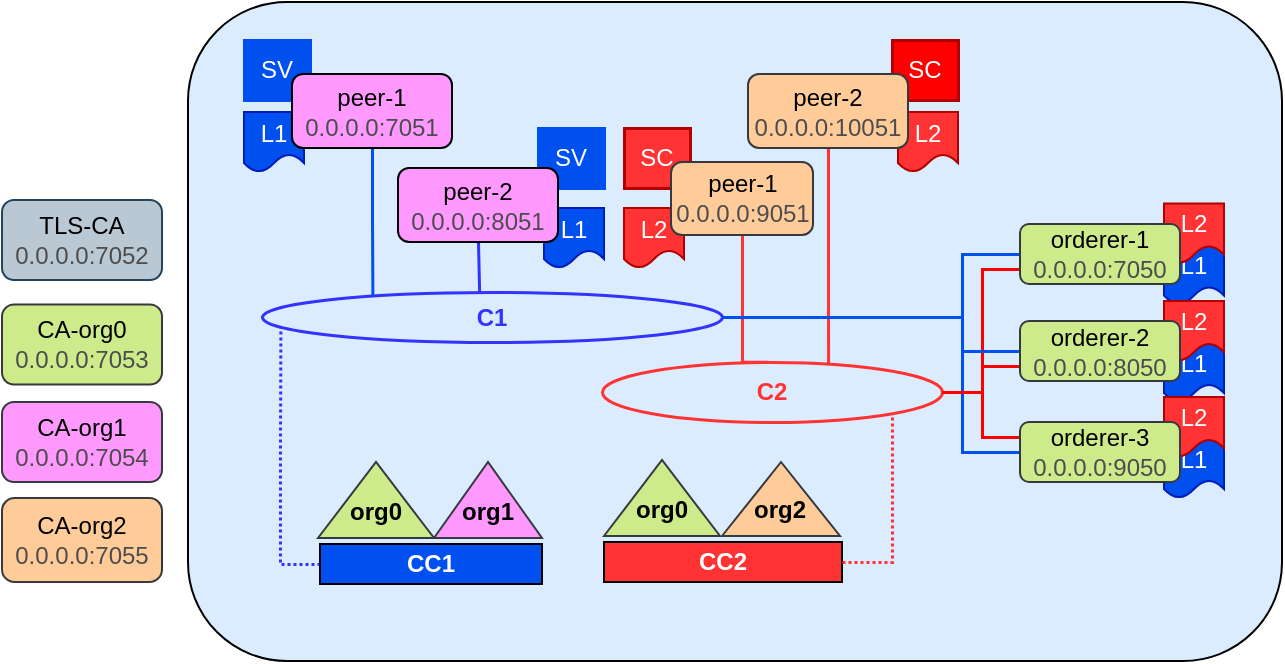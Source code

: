 <mxfile version="19.0.3" type="device"><diagram id="JXGDXN1t1CfWcfZSpP29" name="Page-1"><mxGraphModel dx="778" dy="538" grid="1" gridSize="10" guides="1" tooltips="1" connect="1" arrows="1" fold="1" page="1" pageScale="1" pageWidth="1169" pageHeight="827" math="0" shadow="0"><root><mxCell id="0"/><mxCell id="1" parent="0"/><mxCell id="VEHc4ffAzNuQ5ULbZsqk-1" value="" style="rounded=1;whiteSpace=wrap;html=1;fillColor=#DBECFF;strokeColor=#000000;" parent="1" vertex="1"><mxGeometry x="233" y="100" width="547" height="329.5" as="geometry"/></mxCell><mxCell id="VEHc4ffAzNuQ5ULbZsqk-50" value="L1" style="shape=document;whiteSpace=wrap;html=1;boundedLbl=1;fontColor=#ffffff;strokeColor=#001DBC;fillColor=#0050ef;" parent="1" vertex="1"><mxGeometry x="721" y="221.25" width="30" height="30" as="geometry"/></mxCell><mxCell id="VEHc4ffAzNuQ5ULbZsqk-46" value="L1" style="shape=document;whiteSpace=wrap;html=1;boundedLbl=1;fontColor=#ffffff;strokeColor=#001DBC;fillColor=#0050ef;" parent="1" vertex="1"><mxGeometry x="411" y="203" width="30" height="30" as="geometry"/></mxCell><mxCell id="VEHc4ffAzNuQ5ULbZsqk-43" value="L2" style="shape=document;whiteSpace=wrap;html=1;boundedLbl=1;fontColor=#ffffff;strokeColor=#B20000;fillColor=#FF3333;" parent="1" vertex="1"><mxGeometry x="588" y="155" width="30" height="30" as="geometry"/></mxCell><mxCell id="VEHc4ffAzNuQ5ULbZsqk-36" value="L1" style="shape=document;whiteSpace=wrap;html=1;boundedLbl=1;strokeColor=#001DBC;fillColor=#0050ef;fontColor=#ffffff;" parent="1" vertex="1"><mxGeometry x="261" y="155" width="30" height="30" as="geometry"/></mxCell><mxCell id="hs-67H3lRwKoeZThqfz--19" style="edgeStyle=orthogonalEdgeStyle;rounded=0;orthogonalLoop=1;jettySize=auto;html=1;exitX=1;exitY=0.5;exitDx=0;exitDy=0;entryX=0;entryY=0.5;entryDx=0;entryDy=0;fontColor=#FFFFFF;strokeColor=#0050EF;strokeWidth=1.5;endArrow=none;endFill=0;" parent="1" source="VEHc4ffAzNuQ5ULbZsqk-5" target="VEHc4ffAzNuQ5ULbZsqk-14" edge="1"><mxGeometry relative="1" as="geometry"><Array as="points"><mxPoint x="620" y="258"/><mxPoint x="620" y="226"/></Array></mxGeometry></mxCell><mxCell id="VEHc4ffAzNuQ5ULbZsqk-5" value="&lt;font color=&quot;#3333ff&quot;&gt;&lt;b&gt;C1&lt;/b&gt;&lt;/font&gt;" style="ellipse;whiteSpace=wrap;html=1;strokeColor=#3333FF;strokeWidth=1.5;fillColor=none;" parent="1" vertex="1"><mxGeometry x="270" y="245" width="230" height="25" as="geometry"/></mxCell><mxCell id="hs-67H3lRwKoeZThqfz--23" style="edgeStyle=orthogonalEdgeStyle;rounded=0;orthogonalLoop=1;jettySize=auto;html=1;exitX=1;exitY=0.5;exitDx=0;exitDy=0;entryX=0;entryY=0.75;entryDx=0;entryDy=0;fontColor=#FFFFFF;endArrow=none;endFill=0;strokeColor=#FF0000;strokeWidth=1.5;" parent="1" source="VEHc4ffAzNuQ5ULbZsqk-6" target="VEHc4ffAzNuQ5ULbZsqk-14" edge="1"><mxGeometry relative="1" as="geometry"><Array as="points"><mxPoint x="630" y="295"/><mxPoint x="630" y="234"/></Array></mxGeometry></mxCell><mxCell id="VEHc4ffAzNuQ5ULbZsqk-6" value="&lt;b&gt;&lt;font color=&quot;#ff3333&quot;&gt;C2&lt;/font&gt;&lt;/b&gt;" style="ellipse;whiteSpace=wrap;html=1;strokeColor=#FF3333;strokeWidth=1.5;gradientColor=none;fillColor=none;" parent="1" vertex="1"><mxGeometry x="440" y="280" width="170" height="30" as="geometry"/></mxCell><mxCell id="VEHc4ffAzNuQ5ULbZsqk-11" value="&lt;span style=&quot;font-weight: normal;&quot;&gt;CA-org0&lt;br&gt;&lt;font color=&quot;#4d4d4d&quot;&gt;0.0.0.0:7053&lt;/font&gt;&lt;br&gt;&lt;/span&gt;" style="rounded=1;whiteSpace=wrap;html=1;strokeColor=#36393d;fillColor=#cdeb8b;fontStyle=1" parent="1" vertex="1"><mxGeometry x="140" y="251.25" width="80" height="40" as="geometry"/></mxCell><mxCell id="VEHc4ffAzNuQ5ULbZsqk-12" value="&lt;span style=&quot;font-weight: normal;&quot;&gt;CA-org1&lt;br&gt;&lt;/span&gt;&lt;span style=&quot;color: rgb(77, 77, 77); font-weight: 400;&quot;&gt;0.0.0.0:7054&lt;/span&gt;&lt;span style=&quot;font-weight: normal;&quot;&gt;&lt;br&gt;&lt;/span&gt;" style="rounded=1;whiteSpace=wrap;html=1;strokeColor=#36393d;fillColor=#FF99FF;fontStyle=1" parent="1" vertex="1"><mxGeometry x="140" y="300" width="80" height="40" as="geometry"/></mxCell><mxCell id="VEHc4ffAzNuQ5ULbZsqk-13" value="CA-org2&lt;br&gt;&lt;span style=&quot;color: rgb(77, 77, 77);&quot;&gt;0.0.0.0:7055&lt;/span&gt;" style="rounded=1;whiteSpace=wrap;html=1;strokeColor=#36393d;fillColor=#ffcc99;" parent="1" vertex="1"><mxGeometry x="140" y="348" width="80" height="42" as="geometry"/></mxCell><mxCell id="VEHc4ffAzNuQ5ULbZsqk-20" value="" style="verticalLabelPosition=bottom;verticalAlign=top;html=1;shape=mxgraph.basic.acute_triangle;dx=0.5;strokeColor=#36393d;fillColor=#cdeb8b;" parent="1" vertex="1"><mxGeometry x="298" y="330" width="58" height="38" as="geometry"/></mxCell><mxCell id="VEHc4ffAzNuQ5ULbZsqk-21" value="&lt;b&gt;org0&lt;/b&gt;" style="text;html=1;strokeColor=none;fillColor=none;align=center;verticalAlign=middle;whiteSpace=wrap;rounded=0;" parent="1" vertex="1"><mxGeometry x="312" y="342" width="30" height="26" as="geometry"/></mxCell><mxCell id="VEHc4ffAzNuQ5ULbZsqk-26" value="" style="verticalLabelPosition=bottom;verticalAlign=top;html=1;shape=mxgraph.basic.acute_triangle;dx=0.5;strokeColor=#36393d;fillColor=#FF99FF;" parent="1" vertex="1"><mxGeometry x="356" y="330" width="54" height="38" as="geometry"/></mxCell><mxCell id="VEHc4ffAzNuQ5ULbZsqk-27" value="&lt;b&gt;org1&lt;/b&gt;" style="text;html=1;strokeColor=none;fillColor=none;align=center;verticalAlign=middle;whiteSpace=wrap;rounded=0;" parent="1" vertex="1"><mxGeometry x="368" y="342" width="30" height="26" as="geometry"/></mxCell><mxCell id="VEHc4ffAzNuQ5ULbZsqk-30" value="" style="verticalLabelPosition=bottom;verticalAlign=top;html=1;shape=mxgraph.basic.acute_triangle;dx=0.5;strokeColor=#36393d;fillColor=#ffcc99;" parent="1" vertex="1"><mxGeometry x="500" y="330" width="59" height="37" as="geometry"/></mxCell><mxCell id="VEHc4ffAzNuQ5ULbZsqk-31" value="&lt;b&gt;org2&lt;/b&gt;" style="text;html=1;strokeColor=none;fillColor=none;align=center;verticalAlign=middle;whiteSpace=wrap;rounded=0;" parent="1" vertex="1"><mxGeometry x="513.5" y="341" width="30" height="26" as="geometry"/></mxCell><mxCell id="VEHc4ffAzNuQ5ULbZsqk-34" style="edgeStyle=orthogonalEdgeStyle;rounded=0;orthogonalLoop=1;jettySize=auto;html=1;exitX=0;exitY=0.5;exitDx=0;exitDy=0;entryX=0.04;entryY=0.707;entryDx=0;entryDy=0;endArrow=none;endFill=0;strokeColor=#3333FF;fontColor=#3333FF;dashed=1;dashPattern=1 1;entryPerimeter=0;strokeWidth=1.5;" parent="1" source="VEHc4ffAzNuQ5ULbZsqk-32" target="VEHc4ffAzNuQ5ULbZsqk-5" edge="1"><mxGeometry relative="1" as="geometry"/></mxCell><mxCell id="VEHc4ffAzNuQ5ULbZsqk-32" value="&lt;font color=&quot;#ffffff&quot;&gt;&lt;b&gt;CC1&lt;/b&gt;&lt;/font&gt;" style="rounded=0;whiteSpace=wrap;html=1;strokeColor=#000000;fillColor=#0050EF;" parent="1" vertex="1"><mxGeometry x="299" y="371" width="111" height="20" as="geometry"/></mxCell><mxCell id="VEHc4ffAzNuQ5ULbZsqk-33" value="&lt;font color=&quot;#ffffff&quot;&gt;&lt;b&gt;CC2&lt;/b&gt;&lt;/font&gt;" style="rounded=0;whiteSpace=wrap;html=1;strokeColor=#000000;fillColor=#FF3333;" parent="1" vertex="1"><mxGeometry x="441" y="370" width="119" height="20" as="geometry"/></mxCell><mxCell id="VEHc4ffAzNuQ5ULbZsqk-35" style="edgeStyle=orthogonalEdgeStyle;rounded=0;orthogonalLoop=1;jettySize=auto;html=1;exitX=1;exitY=0.5;exitDx=0;exitDy=0;endArrow=none;endFill=0;strokeColor=#FF3333;fontColor=#3333FF;dashed=1;dashPattern=1 1;strokeWidth=1.5;entryX=1;entryY=1;entryDx=0;entryDy=0;" parent="1" source="VEHc4ffAzNuQ5ULbZsqk-33" target="VEHc4ffAzNuQ5ULbZsqk-6" edge="1"><mxGeometry relative="1" as="geometry"><mxPoint x="300" y="390" as="sourcePoint"/><mxPoint x="430" y="310" as="targetPoint"/><Array as="points"><mxPoint x="585" y="380"/><mxPoint x="585" y="306"/></Array></mxGeometry></mxCell><mxCell id="VEHc4ffAzNuQ5ULbZsqk-42" style="edgeStyle=orthogonalEdgeStyle;rounded=0;orthogonalLoop=1;jettySize=auto;html=1;exitX=0.5;exitY=1;exitDx=0;exitDy=0;entryX=0.665;entryY=0.033;entryDx=0;entryDy=0;entryPerimeter=0;fontColor=#3333FF;endArrow=none;endFill=0;strokeColor=#FF3333;fillColor=#f8cecc;strokeWidth=1.5;" parent="1" source="VEHc4ffAzNuQ5ULbZsqk-41" target="VEHc4ffAzNuQ5ULbZsqk-6" edge="1"><mxGeometry relative="1" as="geometry"><Array as="points"/></mxGeometry></mxCell><mxCell id="VEHc4ffAzNuQ5ULbZsqk-48" value="" style="endArrow=none;html=1;rounded=0;fontColor=#FF3333;strokeColor=#3333FF;exitX=0.472;exitY=-0.012;exitDx=0;exitDy=0;entryX=0.5;entryY=1;entryDx=0;entryDy=0;strokeWidth=1.5;exitPerimeter=0;" parent="1" source="VEHc4ffAzNuQ5ULbZsqk-5" target="OZdCRnEIEN1C-9DjHzib-1" edge="1"><mxGeometry width="50" height="50" relative="1" as="geometry"><mxPoint x="418.05" y="247.925" as="sourcePoint"/><mxPoint x="422" y="210" as="targetPoint"/></mxGeometry></mxCell><mxCell id="VEHc4ffAzNuQ5ULbZsqk-51" value="L2" style="shape=document;whiteSpace=wrap;html=1;boundedLbl=1;fontColor=#ffffff;strokeColor=#B20000;fillColor=#FF3333;" parent="1" vertex="1"><mxGeometry x="721" y="200.75" width="30" height="30" as="geometry"/></mxCell><mxCell id="VEHc4ffAzNuQ5ULbZsqk-56" value="L2" style="shape=document;whiteSpace=wrap;html=1;boundedLbl=1;fontColor=#ffffff;strokeColor=#B20000;fillColor=#FF3333;" parent="1" vertex="1"><mxGeometry x="451" y="203" width="30" height="30" as="geometry"/></mxCell><mxCell id="VEHc4ffAzNuQ5ULbZsqk-58" style="edgeStyle=orthogonalEdgeStyle;rounded=0;orthogonalLoop=1;jettySize=auto;html=1;exitX=0.5;exitY=1;exitDx=0;exitDy=0;fontColor=#000000;endArrow=none;endFill=0;strokeColor=#FF3333;strokeWidth=1.5;entryX=0.488;entryY=-0.004;entryDx=0;entryDy=0;entryPerimeter=0;" parent="1" source="VEHc4ffAzNuQ5ULbZsqk-57" target="VEHc4ffAzNuQ5ULbZsqk-6" edge="1"><mxGeometry relative="1" as="geometry"><mxPoint x="494" y="280" as="targetPoint"/><Array as="points"><mxPoint x="510" y="280"/></Array></mxGeometry></mxCell><mxCell id="VEHc4ffAzNuQ5ULbZsqk-59" value="TLS-CA&lt;br&gt;&lt;font color=&quot;#4d4d4d&quot;&gt;0.0.0.0:7052&lt;/font&gt;" style="rounded=1;whiteSpace=wrap;html=1;strokeColor=#23445d;fillColor=#bac8d3;" parent="1" vertex="1"><mxGeometry x="140" y="199" width="80" height="40" as="geometry"/></mxCell><mxCell id="hs-67H3lRwKoeZThqfz--2" value="SV" style="rounded=0;whiteSpace=wrap;html=1;fontColor=#FFFFFF;strokeColor=#0050EF;strokeWidth=1.5;fillColor=#0050EF;gradientColor=none;" parent="1" vertex="1"><mxGeometry x="261" y="119" width="33" height="30" as="geometry"/></mxCell><mxCell id="hs-67H3lRwKoeZThqfz--3" value="SV" style="rounded=0;whiteSpace=wrap;html=1;fontColor=#FFFFFF;strokeColor=#0050EF;strokeWidth=1.5;fillColor=#0050EF;gradientColor=none;" parent="1" vertex="1"><mxGeometry x="408" y="163" width="33" height="30" as="geometry"/></mxCell><mxCell id="hs-67H3lRwKoeZThqfz--4" value="SC" style="rounded=0;whiteSpace=wrap;html=1;fontColor=#FFFFFF;strokeColor=#B20000;strokeWidth=1.5;fillColor=#FF3333;gradientColor=none;" parent="1" vertex="1"><mxGeometry x="451" y="163" width="33" height="30" as="geometry"/></mxCell><mxCell id="VEHc4ffAzNuQ5ULbZsqk-57" value="peer-1&lt;br&gt;&lt;span style=&quot;color: rgb(77, 77, 77);&quot;&gt;0.0.0.0:9051&lt;/span&gt;" style="rounded=1;whiteSpace=wrap;html=1;strokeColor=#36393d;fillColor=#ffcc99;" parent="1" vertex="1"><mxGeometry x="474.5" y="180" width="71" height="36.5" as="geometry"/></mxCell><mxCell id="hs-67H3lRwKoeZThqfz--5" value="SC" style="rounded=0;whiteSpace=wrap;html=1;fontColor=#FFFFFF;strokeColor=#B20000;strokeWidth=1.5;fillColor=#FF0000;gradientColor=none;" parent="1" vertex="1"><mxGeometry x="585" y="119" width="33" height="30" as="geometry"/></mxCell><mxCell id="VEHc4ffAzNuQ5ULbZsqk-41" value="peer-2&lt;br&gt;&lt;span style=&quot;color: rgba(0, 0, 0, 0); font-family: monospace; font-size: 0px; text-align: start;&quot;&gt;%3CmxGraphModel%3E%3Croot%3E%3CmxCell%20id%3D%220%22%2F%3E%3CmxCell%20id%3D%221%22%20parent%3D%220%22%2F%3E%3CmxCell%20id%3D%222%22%20style%3D%22edgeStyle%3DorthogonalEdgeStyle%3Brounded%3D0%3BorthogonalLoop%3D1%3BjettySize%3Dauto%3Bhtml%3D1%3BexitX%3D0.5%3BexitY%3D1%3BexitDx%3D0%3BexitDy%3D0%3BentryX%3D0.266%3BentryY%3D0.065%3BentryDx%3D0%3BentryDy%3D0%3BentryPerimeter%3D0%3BendArrow%3Dnone%3BendFill%3D0%3BstrokeColor%3D%233333FF%3BstrokeWidth%3D1.5%3B%22%20edge%3D%221%22%20parent%3D%221%22%3E%3CmxGeometry%20relative%3D%221%22%20as%3D%22geometry%22%3E%3CArray%20as%3D%22points%22%3E%3CmxPoint%20x%3D%22331%22%20y%3D%22187%22%2F%3E%3CmxPoint%20x%3D%22331%22%20y%3D%22210%22%2F%3E%3CmxPoint%20x%3D%22330%22%20y%3D%22210%22%2F%3E%3CmxPoint%20x%3D%22330%22%20y%3D%22247%22%2F%3E%3C%2FArray%3E%3CmxPoint%20x%3D%22330.0%22%20y%3D%22187%22%20as%3D%22sourcePoint%22%2F%3E%3CmxPoint%20x%3D%22331.18%22%20y%3D%22246.625%22%20as%3D%22targetPoint%22%2F%3E%3C%2FmxGeometry%3E%3C%2FmxCell%3E%3C%2Froot%3E%3C%2FmxGraphModel%3E&lt;/span&gt;&lt;span style=&quot;color: rgb(77, 77, 77);&quot;&gt;0.0.0.0:10051&lt;/span&gt;&lt;span style=&quot;color: rgba(0, 0, 0, 0); font-family: monospace; font-size: 0px; text-align: start;&quot;&gt;&lt;br&gt;&lt;/span&gt;" style="rounded=1;whiteSpace=wrap;html=1;strokeColor=#36393d;fillColor=#ffcc99;" parent="1" vertex="1"><mxGeometry x="513" y="136" width="80" height="37" as="geometry"/></mxCell><mxCell id="hs-67H3lRwKoeZThqfz--15" value="L1" style="shape=document;whiteSpace=wrap;html=1;boundedLbl=1;fontColor=#ffffff;strokeColor=#001DBC;fillColor=#0050ef;" parent="1" vertex="1"><mxGeometry x="721" y="270" width="30" height="30" as="geometry"/></mxCell><mxCell id="hs-67H3lRwKoeZThqfz--16" value="L2" style="shape=document;whiteSpace=wrap;html=1;boundedLbl=1;fontColor=#ffffff;strokeColor=#B20000;fillColor=#FF3333;" parent="1" vertex="1"><mxGeometry x="721" y="249.5" width="30" height="30" as="geometry"/></mxCell><mxCell id="hs-67H3lRwKoeZThqfz--17" value="L1" style="shape=document;whiteSpace=wrap;html=1;boundedLbl=1;fontColor=#ffffff;strokeColor=#001DBC;fillColor=#0050ef;" parent="1" vertex="1"><mxGeometry x="721" y="318" width="30" height="30" as="geometry"/></mxCell><mxCell id="hs-67H3lRwKoeZThqfz--18" value="L2" style="shape=document;whiteSpace=wrap;html=1;boundedLbl=1;fontColor=#ffffff;strokeColor=#B20000;fillColor=#FF3333;" parent="1" vertex="1"><mxGeometry x="721" y="297.5" width="30" height="30" as="geometry"/></mxCell><mxCell id="hs-67H3lRwKoeZThqfz--22" style="edgeStyle=orthogonalEdgeStyle;rounded=0;orthogonalLoop=1;jettySize=auto;html=1;exitX=0;exitY=0.5;exitDx=0;exitDy=0;entryX=1;entryY=0.5;entryDx=0;entryDy=0;fontColor=#FFFFFF;endArrow=none;endFill=0;strokeColor=#0050EF;strokeWidth=1.5;" parent="1" source="hs-67H3lRwKoeZThqfz--11" target="VEHc4ffAzNuQ5ULbZsqk-5" edge="1"><mxGeometry relative="1" as="geometry"><Array as="points"><mxPoint x="620" y="325"/><mxPoint x="620" y="258"/></Array></mxGeometry></mxCell><mxCell id="hs-67H3lRwKoeZThqfz--25" style="edgeStyle=orthogonalEdgeStyle;rounded=0;orthogonalLoop=1;jettySize=auto;html=1;exitX=0;exitY=0.25;exitDx=0;exitDy=0;entryX=1;entryY=0.5;entryDx=0;entryDy=0;fontColor=#FFFFFF;endArrow=none;endFill=0;strokeColor=#FF0000;strokeWidth=1.5;" parent="1" source="hs-67H3lRwKoeZThqfz--11" target="VEHc4ffAzNuQ5ULbZsqk-6" edge="1"><mxGeometry relative="1" as="geometry"><Array as="points"><mxPoint x="630" y="318"/><mxPoint x="630" y="295"/></Array></mxGeometry></mxCell><mxCell id="hs-67H3lRwKoeZThqfz--11" value="orderer-3&lt;br&gt;&lt;span style=&quot;color: rgb(77, 77, 77);&quot;&gt;0.0.0.0:9050&lt;/span&gt;" style="rounded=1;whiteSpace=wrap;html=1;strokeColor=#36393d;fillColor=#cdeb8b;" parent="1" vertex="1"><mxGeometry x="649" y="310" width="80" height="30" as="geometry"/></mxCell><mxCell id="hs-67H3lRwKoeZThqfz--20" style="edgeStyle=orthogonalEdgeStyle;rounded=0;orthogonalLoop=1;jettySize=auto;html=1;exitX=0;exitY=0.5;exitDx=0;exitDy=0;entryX=1;entryY=0.5;entryDx=0;entryDy=0;fontColor=#FFFFFF;endArrow=none;endFill=0;strokeColor=#0050EF;strokeWidth=1.5;" parent="1" source="hs-67H3lRwKoeZThqfz--8" target="VEHc4ffAzNuQ5ULbZsqk-5" edge="1"><mxGeometry relative="1" as="geometry"><Array as="points"><mxPoint x="620" y="275"/><mxPoint x="620" y="258"/></Array></mxGeometry></mxCell><mxCell id="hs-67H3lRwKoeZThqfz--24" style="edgeStyle=orthogonalEdgeStyle;rounded=0;orthogonalLoop=1;jettySize=auto;html=1;exitX=0;exitY=0.75;exitDx=0;exitDy=0;entryX=1;entryY=0.5;entryDx=0;entryDy=0;fontColor=#FFFFFF;endArrow=none;endFill=0;strokeColor=#FF0000;strokeWidth=1.5;" parent="1" source="hs-67H3lRwKoeZThqfz--8" target="VEHc4ffAzNuQ5ULbZsqk-6" edge="1"><mxGeometry relative="1" as="geometry"><Array as="points"><mxPoint x="630" y="282"/><mxPoint x="630" y="295"/></Array></mxGeometry></mxCell><mxCell id="hs-67H3lRwKoeZThqfz--8" value="orderer-2&lt;br&gt;&lt;span style=&quot;color: rgb(77, 77, 77);&quot;&gt;0.0.0.0:8050&lt;/span&gt;" style="rounded=1;whiteSpace=wrap;html=1;strokeColor=#36393d;fillColor=#cdeb8b;" parent="1" vertex="1"><mxGeometry x="649" y="259.5" width="80" height="30" as="geometry"/></mxCell><mxCell id="VEHc4ffAzNuQ5ULbZsqk-14" value="orderer-1&lt;br&gt;&lt;span style=&quot;color: rgb(77, 77, 77);&quot;&gt;0.0.0.0:7050&lt;/span&gt;" style="rounded=1;whiteSpace=wrap;html=1;strokeColor=#36393d;fillColor=#cdeb8b;" parent="1" vertex="1"><mxGeometry x="649" y="211" width="80" height="30" as="geometry"/></mxCell><mxCell id="OZdCRnEIEN1C-9DjHzib-1" value="peer-2&lt;br&gt;&lt;span style=&quot;color: rgb(77, 77, 77);&quot;&gt;0.0.0.0:8051&lt;/span&gt;" style="rounded=1;whiteSpace=wrap;html=1;strokeColor=#000000;fillColor=#FF99FF;" parent="1" vertex="1"><mxGeometry x="338" y="183" width="80" height="37" as="geometry"/></mxCell><mxCell id="OZdCRnEIEN1C-9DjHzib-6" style="edgeStyle=orthogonalEdgeStyle;rounded=0;orthogonalLoop=1;jettySize=auto;html=1;exitX=0.5;exitY=1;exitDx=0;exitDy=0;entryX=0.24;entryY=0.059;entryDx=0;entryDy=0;entryPerimeter=0;fontColor=#4D4D4D;strokeColor=#0050EF;strokeWidth=1.5;endArrow=none;endFill=0;" parent="1" source="hs-67H3lRwKoeZThqfz--1" target="VEHc4ffAzNuQ5ULbZsqk-5" edge="1"><mxGeometry relative="1" as="geometry"/></mxCell><mxCell id="hs-67H3lRwKoeZThqfz--1" value="peer-1&lt;br&gt;&lt;span style=&quot;color: rgb(77, 77, 77);&quot;&gt;0.0.0.0:7051&lt;/span&gt;" style="rounded=1;whiteSpace=wrap;html=1;strokeColor=#000000;fillColor=#FF99FF;" parent="1" vertex="1"><mxGeometry x="285" y="136" width="80" height="37" as="geometry"/></mxCell><mxCell id="OZdCRnEIEN1C-9DjHzib-16" value="" style="verticalLabelPosition=bottom;verticalAlign=top;html=1;shape=mxgraph.basic.acute_triangle;dx=0.5;strokeColor=#36393d;fillColor=#cdeb8b;" parent="1" vertex="1"><mxGeometry x="441" y="329" width="58" height="38" as="geometry"/></mxCell><mxCell id="OZdCRnEIEN1C-9DjHzib-17" value="&lt;b&gt;org0&lt;/b&gt;" style="text;html=1;strokeColor=none;fillColor=none;align=center;verticalAlign=middle;whiteSpace=wrap;rounded=0;" parent="1" vertex="1"><mxGeometry x="455" y="341" width="30" height="26" as="geometry"/></mxCell></root></mxGraphModel></diagram></mxfile>